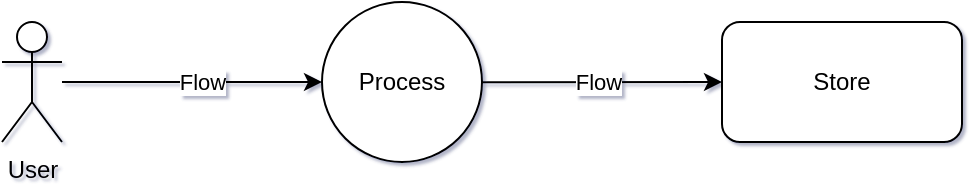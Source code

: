<mxfile>
    <diagram id="d8U5ogH2gJc6pIqDEH-P" name="Page-1">
        <mxGraphModel dx="565" dy="314" grid="1" gridSize="10" guides="1" tooltips="1" connect="1" arrows="1" fold="1" page="1" pageScale="1" pageWidth="850" pageHeight="1100" background="none" math="0" shadow="1">
            <root>
                <mxCell id="0"/>
                <mxCell id="1" parent="0"/>
                <mxCell id="11" value="" style="edgeStyle=none;html=1;" edge="1" parent="1" source="2" target="10">
                    <mxGeometry relative="1" as="geometry"/>
                </mxCell>
                <mxCell id="12" value="Flow" style="edgeLabel;html=1;align=center;verticalAlign=middle;resizable=0;points=[];rounded=1;" vertex="1" connectable="0" parent="11">
                    <mxGeometry x="0.342" relative="1" as="geometry">
                        <mxPoint x="-17" as="offset"/>
                    </mxGeometry>
                </mxCell>
                <mxCell id="2" value="User" style="shape=umlActor;verticalLabelPosition=bottom;verticalAlign=top;html=1;outlineConnect=0;rounded=1;" vertex="1" parent="1">
                    <mxGeometry x="20" y="20" width="30" height="60" as="geometry"/>
                </mxCell>
                <mxCell id="14" value="" style="edgeStyle=none;html=1;" edge="1" parent="1" source="10" target="13">
                    <mxGeometry relative="1" as="geometry"/>
                </mxCell>
                <mxCell id="15" value="Flow" style="edgeLabel;html=1;align=center;verticalAlign=middle;resizable=0;points=[];rounded=1;" vertex="1" connectable="0" parent="14">
                    <mxGeometry x="0.252" y="2" relative="1" as="geometry">
                        <mxPoint x="-17" y="2" as="offset"/>
                    </mxGeometry>
                </mxCell>
                <mxCell id="10" value="Process" style="ellipse;whiteSpace=wrap;html=1;verticalAlign=middle;rounded=1;" vertex="1" parent="1">
                    <mxGeometry x="180" y="10" width="80" height="80" as="geometry"/>
                </mxCell>
                <mxCell id="13" value="Store" style="whiteSpace=wrap;html=1;rounded=1;" vertex="1" parent="1">
                    <mxGeometry x="380" y="20" width="120" height="60" as="geometry"/>
                </mxCell>
            </root>
        </mxGraphModel>
    </diagram>
</mxfile>